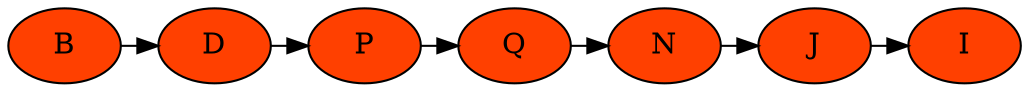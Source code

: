 digraph B{
nodo614947506 -> nodo710979670
{rank = same; nodo614947506 nodo710979670}
nodo614947506[label="B",style=filled, fillcolor="#FF4000"]
nodo710979670 -> nodo777990594
{rank = same; nodo710979670 nodo777990594}
nodo710979670[label="D",style=filled, fillcolor="#FF4000"]
nodo777990594 -> nodo1801304685
{rank = same; nodo777990594 nodo1801304685}
nodo777990594[label="P",style=filled, fillcolor="#FF4000"]
nodo1801304685 -> nodo1974538110
{rank = same; nodo1801304685 nodo1974538110}
nodo1801304685[label="Q",style=filled, fillcolor="#FF4000"]
nodo1974538110 -> nodo1518138270
{rank = same; nodo1974538110 nodo1518138270}
nodo1974538110[label="N",style=filled, fillcolor="#FF4000"]
nodo1518138270 -> nodo226105394
{rank = same; nodo1518138270 nodo226105394}
nodo1518138270[label="J",style=filled, fillcolor="#FF4000"]
nodo226105394[label="I",style=filled, fillcolor="#FF4000"]
}
